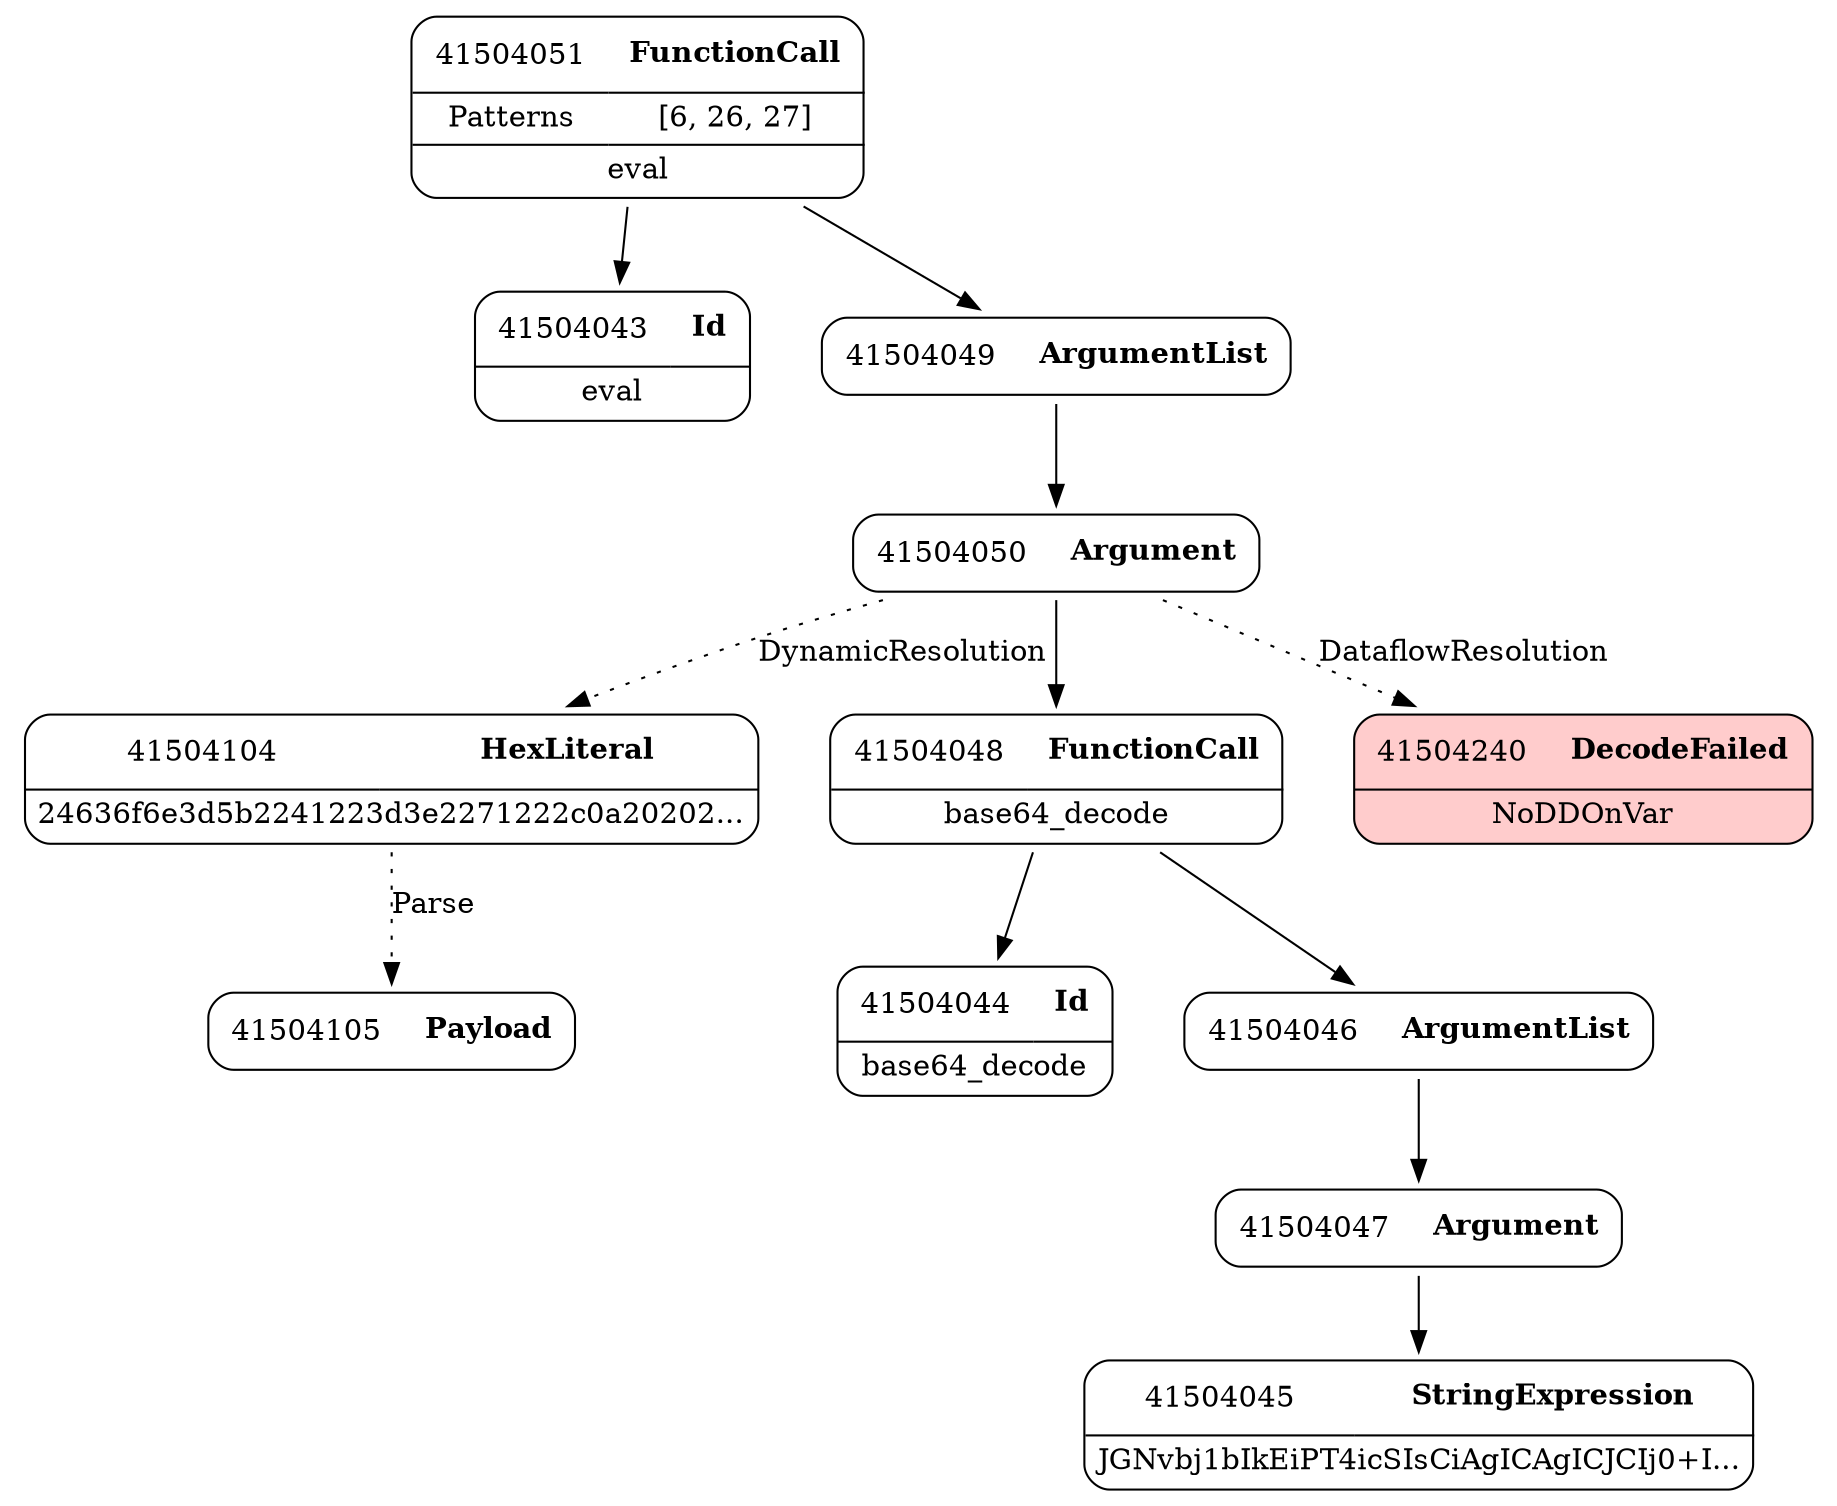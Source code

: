 digraph ast {
node [shape=none];
41504105 [label=<<TABLE border='1' cellspacing='0' cellpadding='10' style='rounded' ><TR><TD border='0'>41504105</TD><TD border='0'><B>Payload</B></TD></TR></TABLE>>];
41504104 [label=<<TABLE border='1' cellspacing='0' cellpadding='10' style='rounded' ><TR><TD border='0'>41504104</TD><TD border='0'><B>HexLiteral</B></TD></TR><HR/><TR><TD border='0' cellpadding='5' colspan='2'>24636f6e3d5b2241223d3e2271222c0a20202...</TD></TR></TABLE>>];
41504104 -> 41504105 [style=dotted,label=Parse];
41504043 [label=<<TABLE border='1' cellspacing='0' cellpadding='10' style='rounded' ><TR><TD border='0'>41504043</TD><TD border='0'><B>Id</B></TD></TR><HR/><TR><TD border='0' cellpadding='5' colspan='2'>eval</TD></TR></TABLE>>];
41504045 [label=<<TABLE border='1' cellspacing='0' cellpadding='10' style='rounded' ><TR><TD border='0'>41504045</TD><TD border='0'><B>StringExpression</B></TD></TR><HR/><TR><TD border='0' cellpadding='5' colspan='2'>JGNvbj1bIkEiPT4icSIsCiAgICAgICJCIj0+I...</TD></TR></TABLE>>];
41504044 [label=<<TABLE border='1' cellspacing='0' cellpadding='10' style='rounded' ><TR><TD border='0'>41504044</TD><TD border='0'><B>Id</B></TD></TR><HR/><TR><TD border='0' cellpadding='5' colspan='2'>base64_decode</TD></TR></TABLE>>];
41504047 [label=<<TABLE border='1' cellspacing='0' cellpadding='10' style='rounded' ><TR><TD border='0'>41504047</TD><TD border='0'><B>Argument</B></TD></TR></TABLE>>];
41504047 -> 41504045 [weight=2];
41504046 [label=<<TABLE border='1' cellspacing='0' cellpadding='10' style='rounded' ><TR><TD border='0'>41504046</TD><TD border='0'><B>ArgumentList</B></TD></TR></TABLE>>];
41504046 -> 41504047 [weight=2];
41504049 [label=<<TABLE border='1' cellspacing='0' cellpadding='10' style='rounded' ><TR><TD border='0'>41504049</TD><TD border='0'><B>ArgumentList</B></TD></TR></TABLE>>];
41504049 -> 41504050 [weight=2];
41504048 [label=<<TABLE border='1' cellspacing='0' cellpadding='10' style='rounded' ><TR><TD border='0'>41504048</TD><TD border='0'><B>FunctionCall</B></TD></TR><HR/><TR><TD border='0' cellpadding='5' colspan='2'>base64_decode</TD></TR></TABLE>>];
41504048 -> 41504044 [weight=2];
41504048 -> 41504046 [weight=2];
41504240 [label=<<TABLE border='1' cellspacing='0' cellpadding='10' style='rounded' bgcolor='#FFCCCC' ><TR><TD border='0'>41504240</TD><TD border='0'><B>DecodeFailed</B></TD></TR><HR/><TR><TD border='0' cellpadding='5' colspan='2'>NoDDOnVar</TD></TR></TABLE>>];
41504051 [label=<<TABLE border='1' cellspacing='0' cellpadding='10' style='rounded' ><TR><TD border='0'>41504051</TD><TD border='0'><B>FunctionCall</B></TD></TR><HR/><TR><TD border='0' cellpadding='5'>Patterns</TD><TD border='0' cellpadding='5'>[6, 26, 27]</TD></TR><HR/><TR><TD border='0' cellpadding='5' colspan='2'>eval</TD></TR></TABLE>>];
41504051 -> 41504043 [weight=2];
41504051 -> 41504049 [weight=2];
41504050 [label=<<TABLE border='1' cellspacing='0' cellpadding='10' style='rounded' ><TR><TD border='0'>41504050</TD><TD border='0'><B>Argument</B></TD></TR></TABLE>>];
41504050 -> 41504048 [weight=2];
41504050 -> 41504104 [style=dotted,label=DynamicResolution];
41504050 -> 41504240 [style=dotted,label=DataflowResolution];
}
